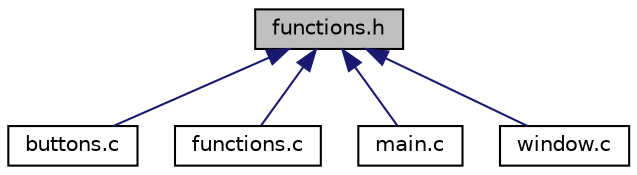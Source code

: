 digraph "functions.h"
{
  edge [fontname="Helvetica",fontsize="10",labelfontname="Helvetica",labelfontsize="10"];
  node [fontname="Helvetica",fontsize="10",shape=record];
  Node1 [label="functions.h",height=0.2,width=0.4,color="black", fillcolor="grey75", style="filled", fontcolor="black"];
  Node1 -> Node2 [dir="back",color="midnightblue",fontsize="10",style="solid"];
  Node2 [label="buttons.c",height=0.2,width=0.4,color="black", fillcolor="white", style="filled",URL="$buttons_8c.html"];
  Node1 -> Node3 [dir="back",color="midnightblue",fontsize="10",style="solid"];
  Node3 [label="functions.c",height=0.2,width=0.4,color="black", fillcolor="white", style="filled",URL="$functions_8c.html"];
  Node1 -> Node4 [dir="back",color="midnightblue",fontsize="10",style="solid"];
  Node4 [label="main.c",height=0.2,width=0.4,color="black", fillcolor="white", style="filled",URL="$main_8c.html"];
  Node1 -> Node5 [dir="back",color="midnightblue",fontsize="10",style="solid"];
  Node5 [label="window.c",height=0.2,width=0.4,color="black", fillcolor="white", style="filled",URL="$window_8c.html"];
}
